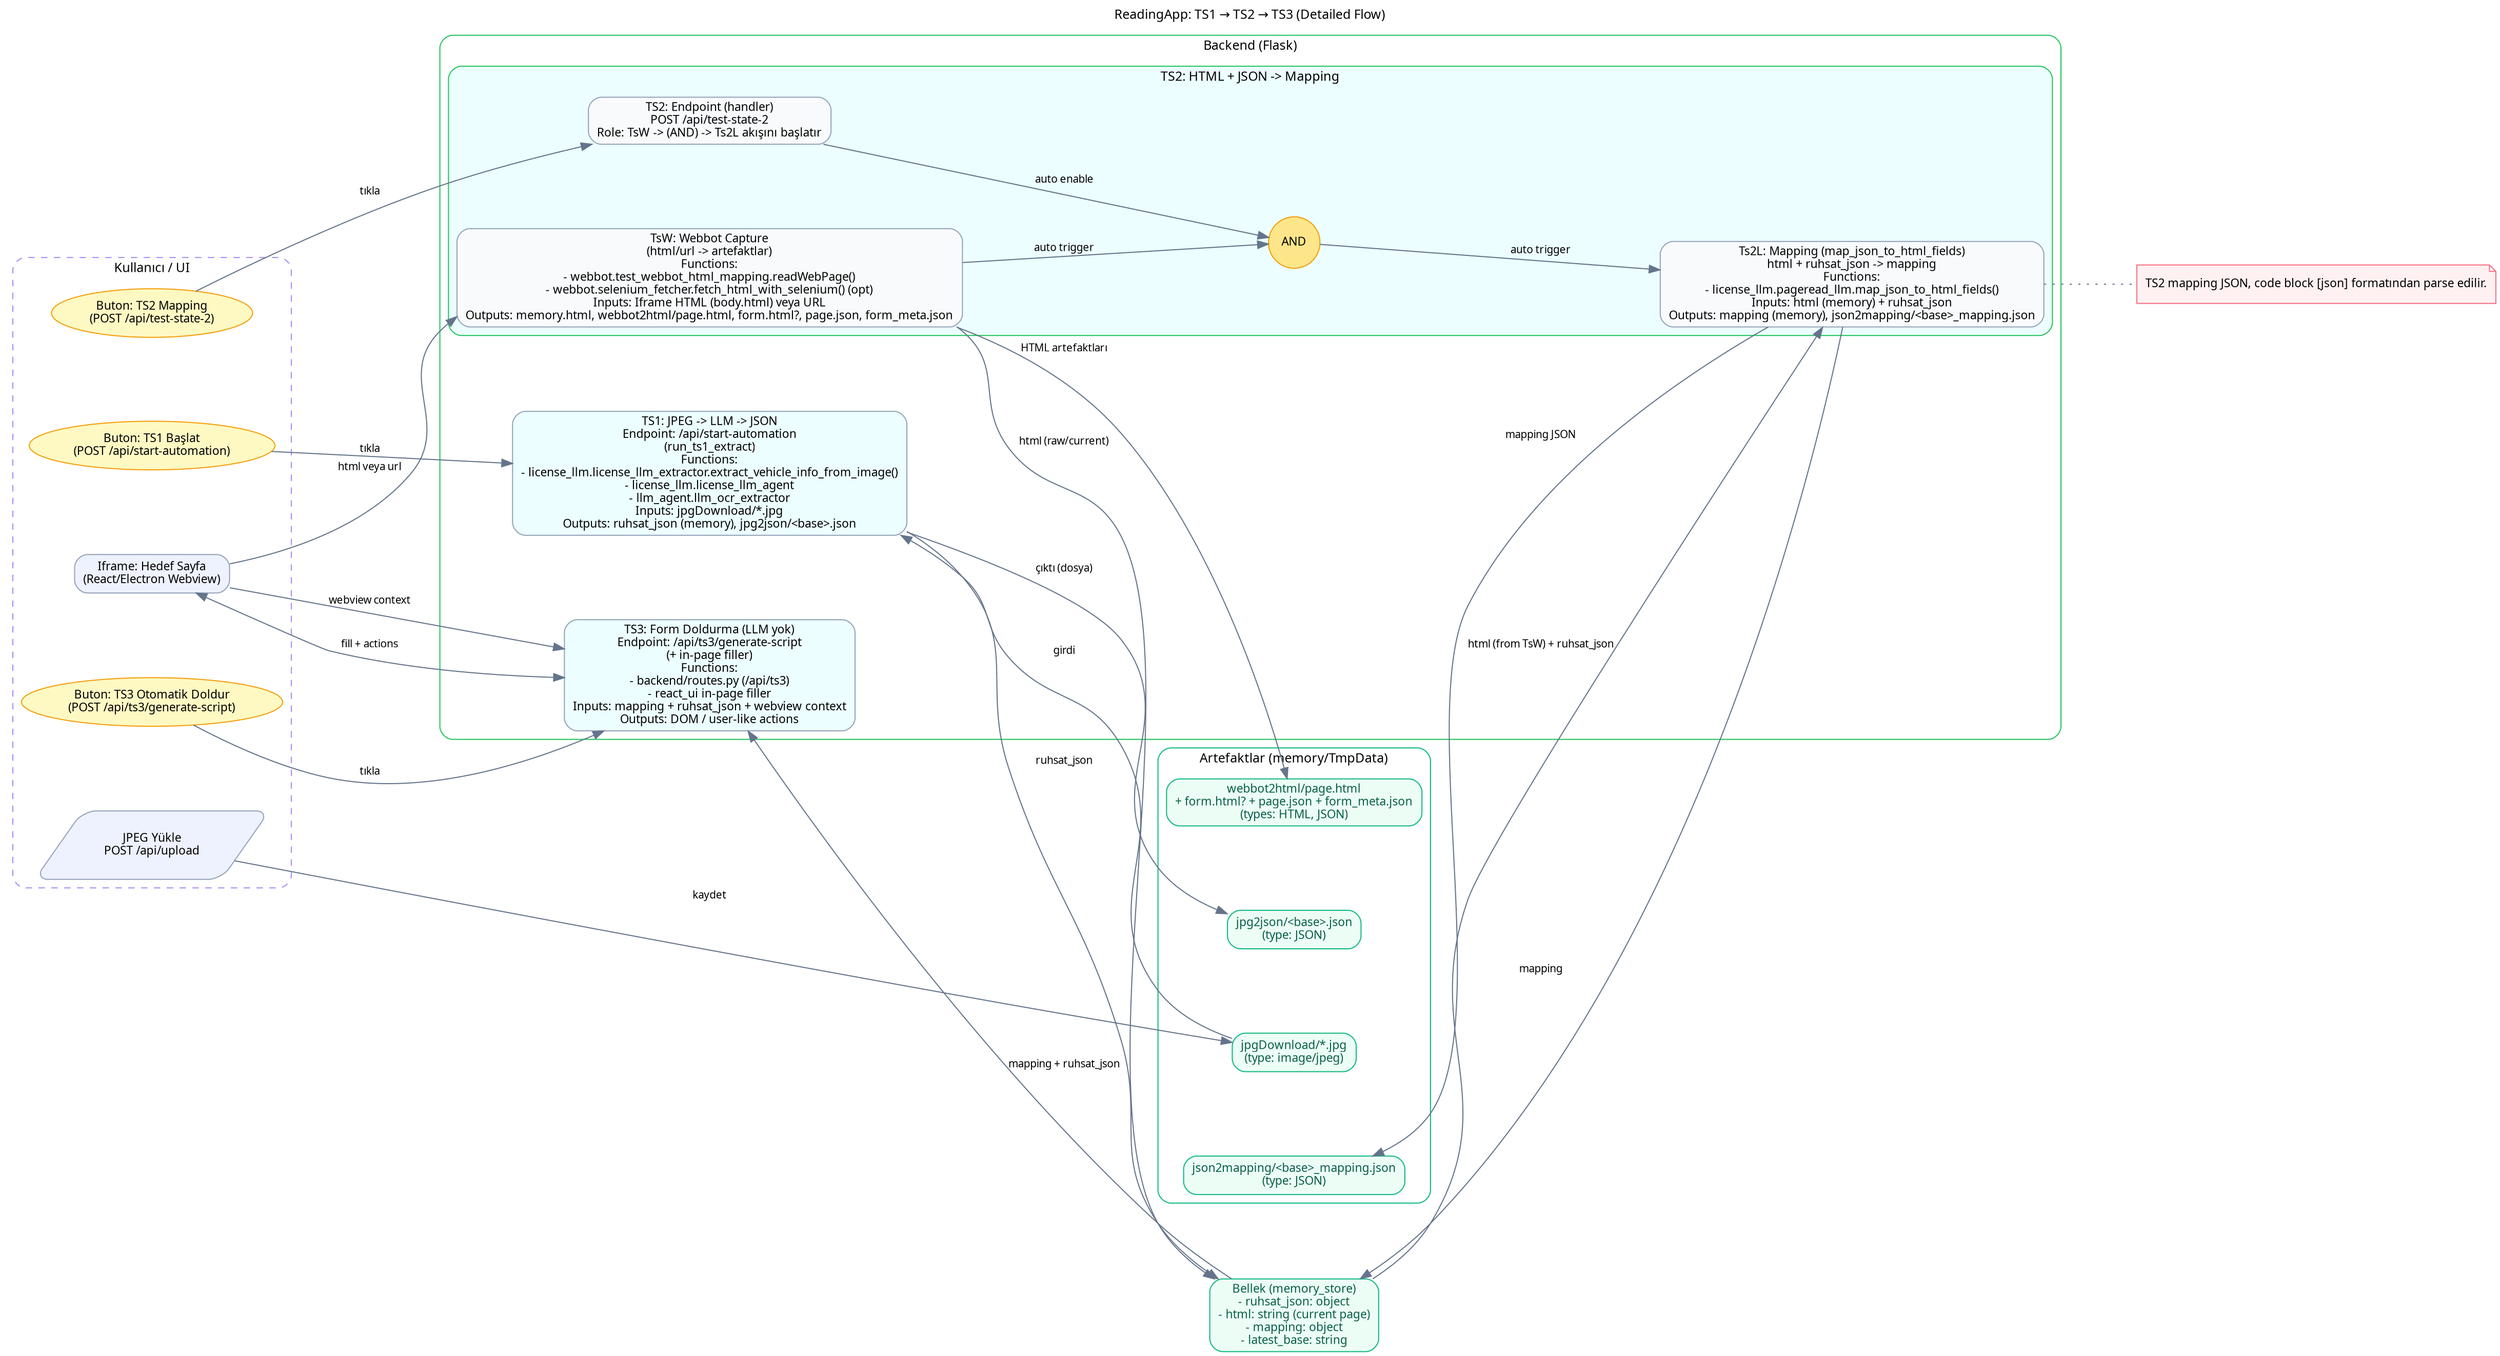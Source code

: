 digraph TS_Flow_Detailed {
  rankdir=LR;
  labelloc=t;
  label="ReadingApp: TS1 → TS2 → TS3 (Detailed Flow)";
  fontname="Segoe UI";
  fontsize=12;

  graph [nodesep=1.1, ranksep=1.2];
  node  [shape=box, style="rounded,filled", fillcolor="#f8fafc", color="#94a3b8", fontname="Segoe UI", fontsize=11];
  edge  [color="#64748b", fontname="Segoe UI", fontsize=10];

  subgraph cluster_ui {
    label="Kullanıcı / UI";
    style="rounded,dashed";
    color="#a78bfa";
    UploadJPEG [label="JPEG Yükle\nPOST /api/upload", shape=parallelogram, fillcolor="#eef2ff"];
    Iframe [label="Iframe: Hedef Sayfa\n(React/Electron Webview)", fillcolor="#eef2ff"];
    BtnTS1 [label="Buton: TS1 Başlat\n(POST /api/start-automation)", shape=ellipse, fillcolor="#fef9c3", color="#f59e0b"];
    BtnTS2 [label="Buton: TS2 Mapping\n(POST /api/test-state-2)", shape=ellipse, fillcolor="#fef9c3", color="#f59e0b"];
    BtnTS3 [label="Buton: TS3 Otomatik Doldur\n(POST /api/ts3/generate-script)", shape=ellipse, fillcolor="#fef9c3", color="#f59e0b"];
  }

  subgraph cluster_backend {
    label="Backend (Flask)";
    style=rounded;
    color="#22c55e";

    TS1 [label="TS1: JPEG -> LLM -> JSON\nEndpoint: /api/start-automation\n(run_ts1_extract)\nFunctions:\n- license_llm.license_llm_extractor.extract_vehicle_info_from_image()\n- license_llm.license_llm_agent\n- llm_agent.llm_ocr_extractor\nInputs: jpgDownload/*.jpg\nOutputs: ruhsat_json (memory), jpg2json/<base>.json", fillcolor="#ecfeff"];

    subgraph cluster_ts2 {
      label="TS2: HTML + JSON -> Mapping";
      style="rounded,filled";
      color="#22c55e";
      fillcolor="#ecfeff";

      TS2  [label="TS2: Endpoint (handler)\nPOST /api/test-state-2\nRole: TsW -> (AND) -> Ts2L akışını başlatır"];
      GateTS2 [label="AND", shape=circle, fillcolor="#fde68a", style=filled, color="#f59e0b"];
      TsW  [label="TsW: Webbot Capture\n(html/url -> artefaktlar)\nFunctions:\n- webbot.test_webbot_html_mapping.readWebPage()\n- webbot.selenium_fetcher.fetch_html_with_selenium() (opt)\nInputs: Iframe HTML (body.html) veya URL\nOutputs: memory.html, webbot2html/page.html, form.html?, page.json, form_meta.json"];
      Ts2L [label="Ts2L: Mapping (map_json_to_html_fields)\nhtml + ruhsat_json -> mapping\nFunctions:\n- license_llm.pageread_llm.map_json_to_html_fields()\nInputs: html (memory) + ruhsat_json\nOutputs: mapping (memory), json2mapping/<base>_mapping.json"];
    }

    TS3 [label="TS3: Form Doldurma (LLM yok)\nEndpoint: /api/ts3/generate-script\n(+ in-page filler)\nFunctions:\n- backend/routes.py (/api/ts3)\n- react_ui in-page filler\nInputs: mapping + ruhsat_json + webview context\nOutputs: DOM / user-like actions", fillcolor="#ecfeff"];
  }

  subgraph cluster_tmp {
    label="Artefaktlar (memory/TmpData)";
    style=rounded;
    color="#10b981";
    node [fontcolor="#065f46"];
    JPGDL [label="jpgDownload/*.jpg\n(type: image/jpeg)", fillcolor="#ecfdf5", color="#10b981"];
    J2J  [label="jpg2json/<base>.json\n(type: JSON)", fillcolor="#ecfdf5", color="#10b981"];
    W2H  [label="webbot2html/page.html\n+ form.html? + page.json + form_meta.json\n(types: HTML, JSON)", fillcolor="#ecfdf5", color="#10b981"];
    J2M  [label="json2mapping/<base>_mapping.json\n(type: JSON)", fillcolor="#ecfdf5", color="#10b981"];
  }

  mem [label="Bellek (memory_store)\n- ruhsat_json: object\n- html: string (current page)\n- mapping: object\n- latest_base: string", shape=box, fillcolor="#ecfdf5", color="#10b981", fontcolor="#065f46"];

  /* Akış Kenarları */
  UploadJPEG -> JPGDL [label="kaydet"]; 
  JPGDL -> TS1 [label="girdi"];
  TS1 -> J2J  [label="çıktı (dosya)"];
  TS1 -> mem  [label="ruhsat_json"];

  Iframe -> TsW  [label="html veya url"];
  TsW    -> W2H  [label="HTML artefaktları"];
  TsW    -> mem  [label="html (raw/current)"];
  mem    -> Ts2L [label="html (from TsW) + ruhsat_json"];
  Ts2L   -> J2M  [label="mapping JSON"];
  Ts2L   -> mem  [label="mapping"];

  /* TS2 gating: handler enables + TsW triggers -> Ts2L */
  TS2    -> GateTS2  [label="auto enable"];
  TsW    -> GateTS2  [label="auto trigger"];
  GateTS2 -> Ts2L    [label="auto trigger"];

  mem   -> TS3 [label="mapping + ruhsat_json"];
  Iframe -> TS3 [label="webview context"];
  TS3 -> Iframe [label="fill + actions", dir=both];

  /* Kullanıcı butonları tetikleme kenarları */
  BtnTS1 -> TS1 [label="tıkla"];
  BtnTS2 -> TS2 [label="tıkla"];
  BtnTS3 -> TS3 [label="tıkla"];

  /* Notlar */
  note1 [label="TS2 mapping JSON, code block [json] formatından parse edilir.", shape=note, fillcolor="#fff1f2", color="#fb7185"];
  Ts2L -> note1 [style=dotted, arrowhead=none];
}
